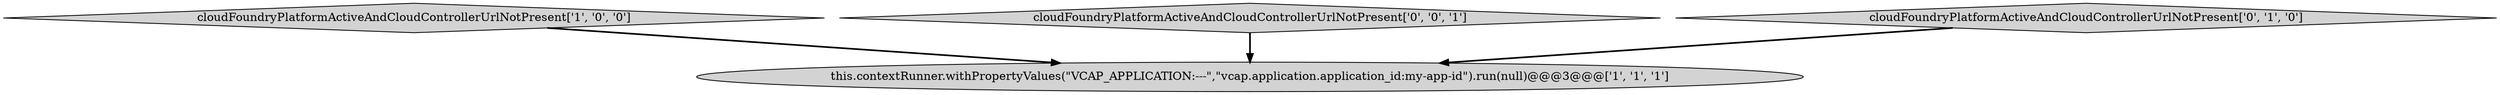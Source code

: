 digraph {
0 [style = filled, label = "cloudFoundryPlatformActiveAndCloudControllerUrlNotPresent['1', '0', '0']", fillcolor = lightgray, shape = diamond image = "AAA0AAABBB1BBB"];
3 [style = filled, label = "cloudFoundryPlatformActiveAndCloudControllerUrlNotPresent['0', '0', '1']", fillcolor = lightgray, shape = diamond image = "AAA0AAABBB3BBB"];
2 [style = filled, label = "cloudFoundryPlatformActiveAndCloudControllerUrlNotPresent['0', '1', '0']", fillcolor = lightgray, shape = diamond image = "AAA0AAABBB2BBB"];
1 [style = filled, label = "this.contextRunner.withPropertyValues(\"VCAP_APPLICATION:---\",\"vcap.application.application_id:my-app-id\").run(null)@@@3@@@['1', '1', '1']", fillcolor = lightgray, shape = ellipse image = "AAA0AAABBB1BBB"];
0->1 [style = bold, label=""];
2->1 [style = bold, label=""];
3->1 [style = bold, label=""];
}
